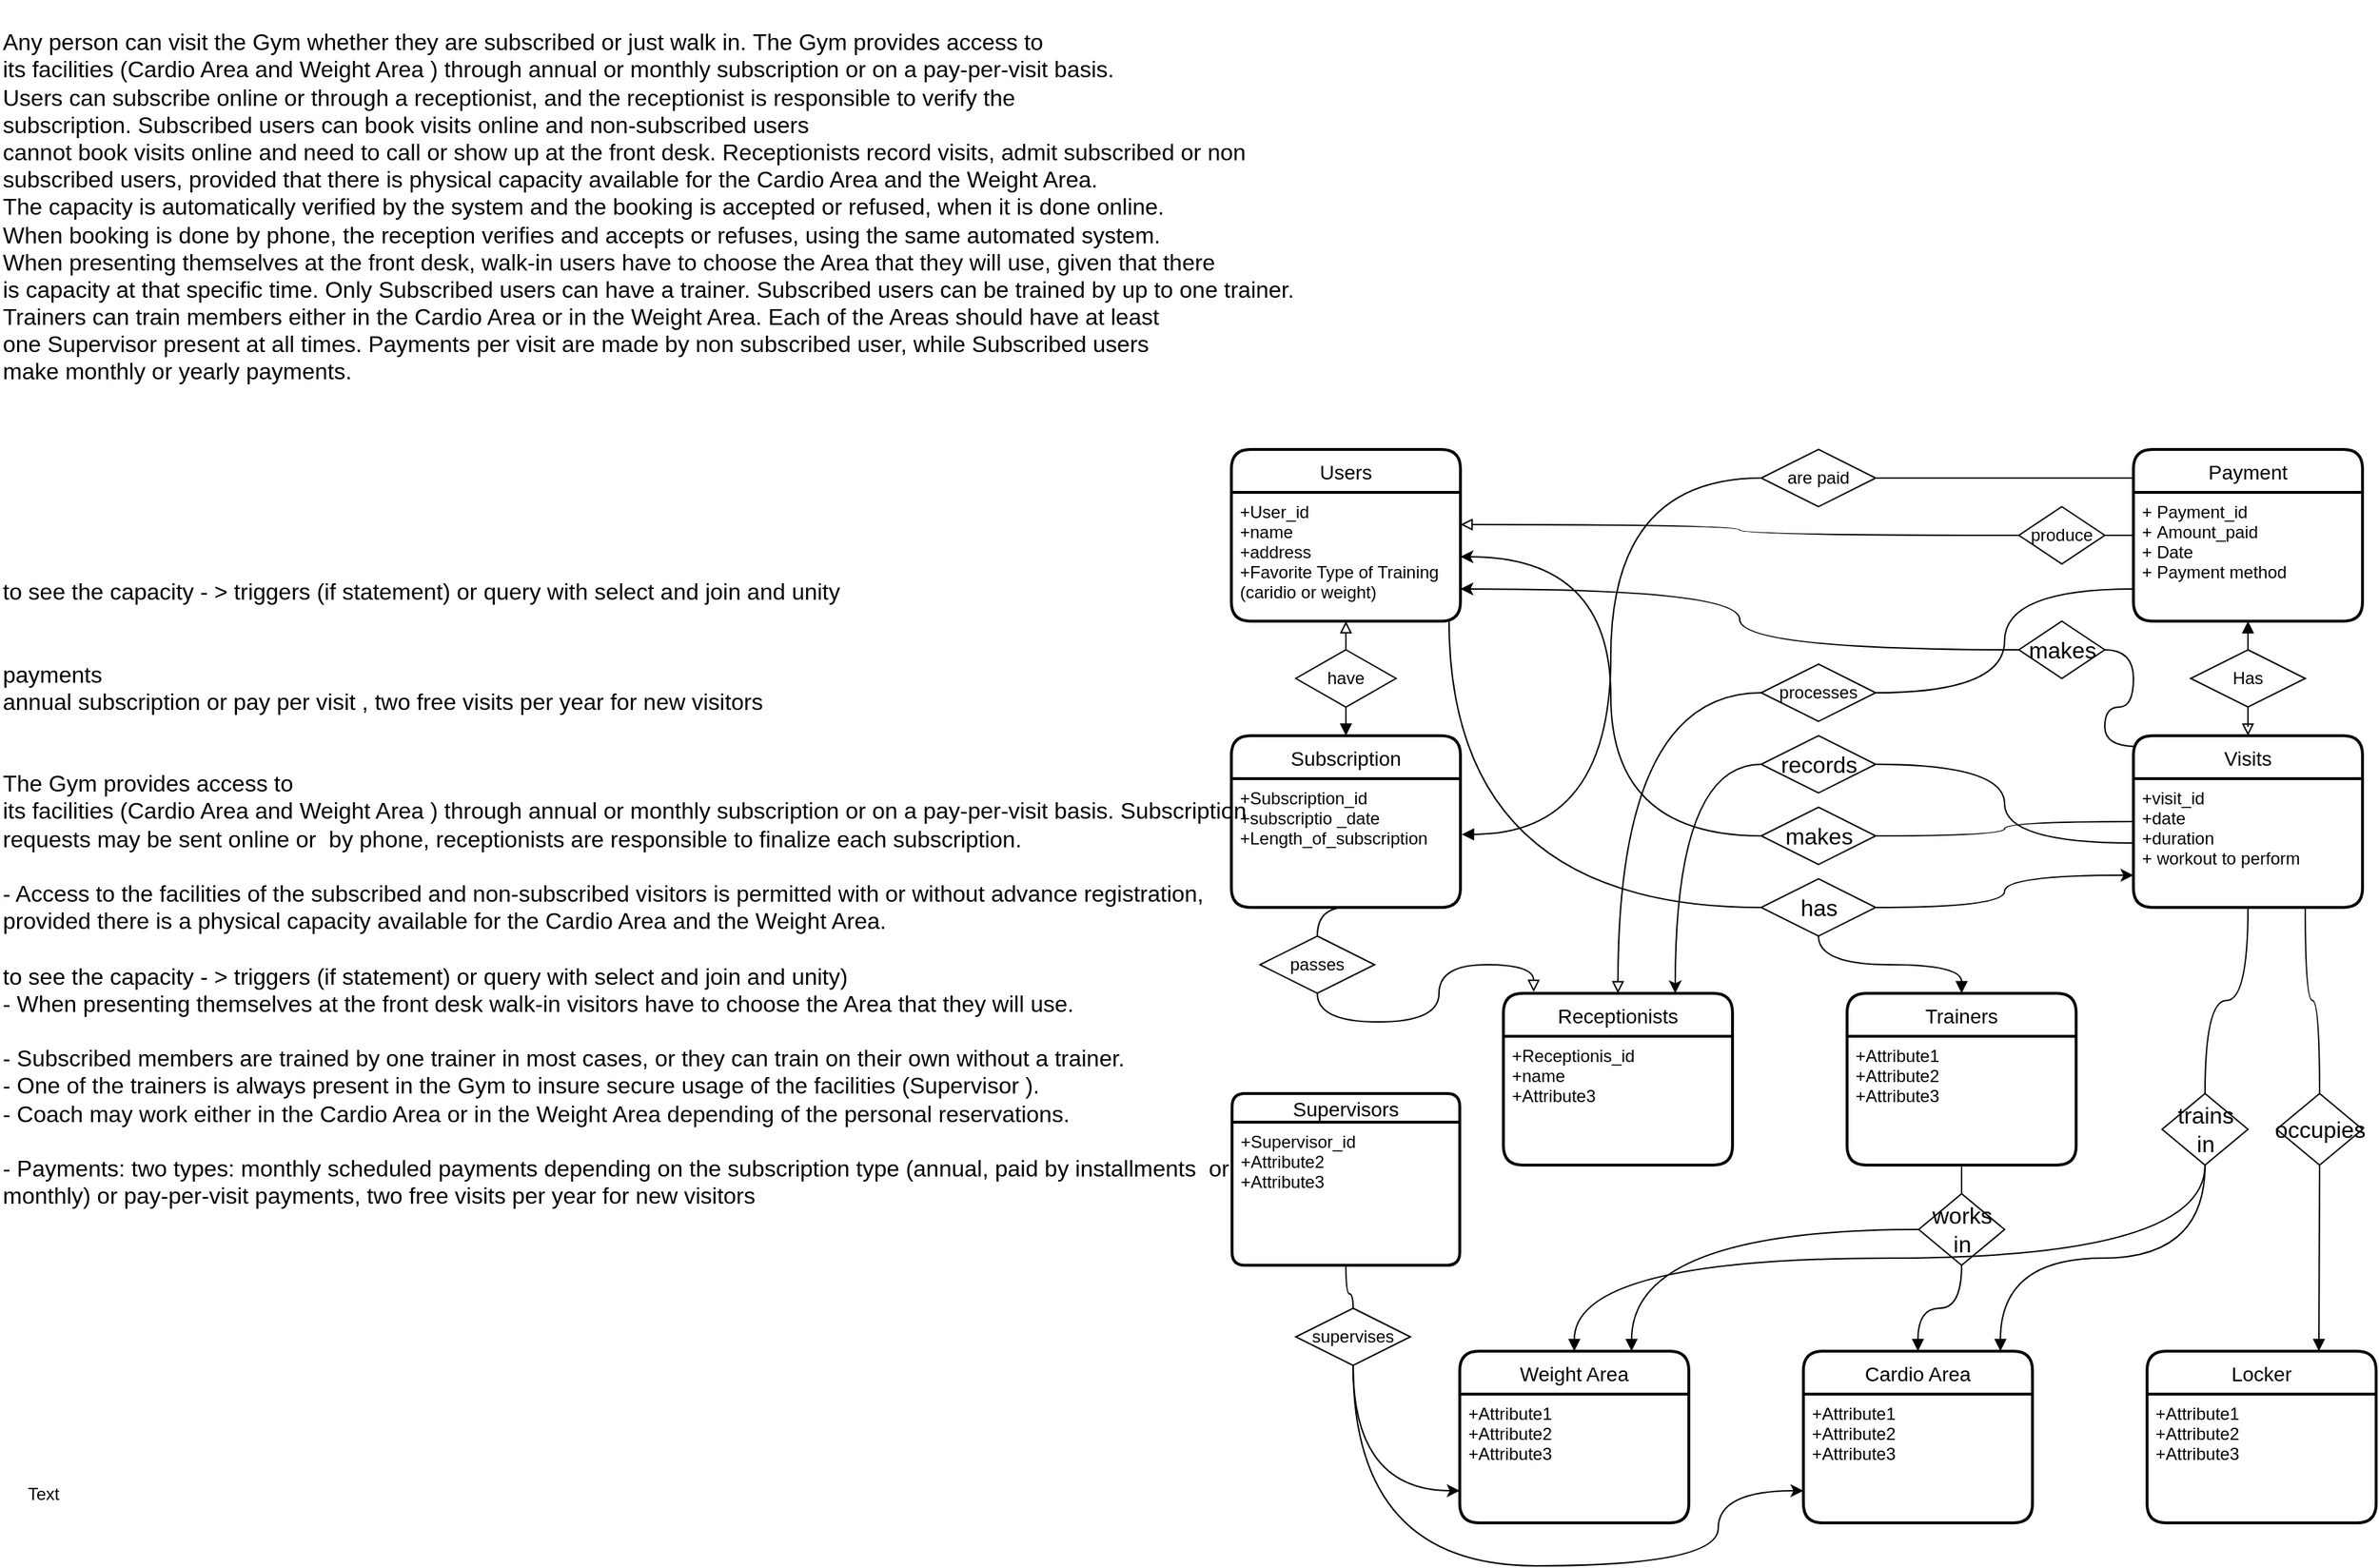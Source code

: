 <mxfile version="16.6.2" type="github" pages="2">
  <diagram id="1JMSee2UDSkdAxNfkw2s" name="Page-1">
    <mxGraphModel dx="1247" dy="4108" grid="1" gridSize="10" guides="1" tooltips="1" connect="1" arrows="1" fold="1" page="1" pageScale="1" pageWidth="850" pageHeight="1100" math="0" shadow="0">
      <root>
        <mxCell id="0" />
        <mxCell id="1" parent="0" />
        <mxCell id="L0XOrqGyj3-YNECDvazH-1" value="&lt;div style=&quot;font-size: 16px&quot; align=&quot;left&quot;&gt;&lt;br&gt;&lt;div style=&quot;font-size: 16px&quot; align=&quot;left&quot;&gt;&lt;font style=&quot;font-size: 16px&quot;&gt;Any person can visit the Gym whether they are subscribed or just walk in.&amp;nbsp;&lt;span&gt;The Gym provides access to&lt;/span&gt;&lt;br&gt;&lt;/font&gt;&lt;/div&gt;&lt;div align=&quot;left&quot;&gt;its facilities (Cardio Area and Weight Area&amp;nbsp;) through annual or monthly subscription or on a pay-per-visit basis.&lt;/div&gt;&lt;div style=&quot;font-size: 16px&quot; align=&quot;left&quot;&gt;&lt;font style=&quot;font-size: 16px&quot;&gt;Users can subscribe online or through a receptionist, and the receptionist is responsible to verify the &lt;br&gt;subscription.&lt;/font&gt;&lt;span&gt;&amp;nbsp;Subscribed users can book visits online and non-subscribed users&lt;/span&gt;&lt;/div&gt;&lt;div style=&quot;font-size: 16px&quot; align=&quot;left&quot;&gt;&lt;span&gt;cannot book visits online and need to call or show up at the front desk. Receptionists record visits, admit subscribed or non&amp;nbsp;&lt;/span&gt;&lt;/div&gt;&lt;div style=&quot;font-size: 16px&quot; align=&quot;left&quot;&gt;&lt;span&gt;subscribed users, provided that there is physical capacity available for the Cardio Area and the Weight Area.&lt;/span&gt;&lt;/div&gt;&lt;div style=&quot;font-size: 16px&quot; align=&quot;left&quot;&gt;&lt;div align=&quot;left&quot;&gt;The capacity is automatically verified by the system and the booking is accepted or refused, when it is done online.&amp;nbsp;&lt;/div&gt;&lt;div align=&quot;left&quot;&gt;When booking is done by phone, the reception verifies and accepts or refuses, using the same automated system.&amp;nbsp;&lt;/div&gt;&lt;div align=&quot;left&quot;&gt;&lt;span&gt;When presenting themselves at the front desk, walk-in users have to choose the Area that they will use, given that there&lt;/span&gt;&lt;br&gt;&lt;/div&gt;&lt;div align=&quot;left&quot;&gt;is capacity at that specific time.&amp;nbsp;&lt;span&gt;Only Subscribed users can have a trainer. Subscribed users can be trained by up to one trainer.&amp;nbsp;&lt;/span&gt;&lt;/div&gt;&lt;div align=&quot;left&quot;&gt;&lt;div align=&quot;left&quot;&gt;Trainers can train members&amp;nbsp;either in the Cardio Area or in the Weight Area. Each of the Areas should have at least&lt;/div&gt;&lt;div align=&quot;left&quot;&gt;one Supervisor present at all times.&amp;nbsp;&lt;span&gt;Payments per visit are made by non subscribed user, while Subscribed users&amp;nbsp;&lt;/span&gt;&lt;/div&gt;&lt;div align=&quot;left&quot;&gt;&lt;span&gt;make monthly or yearly payments.&amp;nbsp;&amp;nbsp;&lt;/span&gt;&lt;/div&gt;&lt;div align=&quot;left&quot;&gt;&lt;span&gt;&lt;br&gt;&lt;/span&gt;&lt;/div&gt;&lt;div align=&quot;left&quot;&gt;&lt;span&gt;&lt;br&gt;&lt;/span&gt;&lt;/div&gt;&lt;div align=&quot;left&quot;&gt;&lt;span&gt;&lt;br&gt;&lt;/span&gt;&lt;/div&gt;&lt;div align=&quot;left&quot;&gt;&lt;span&gt;&lt;br&gt;&lt;/span&gt;&lt;/div&gt;&lt;div align=&quot;left&quot;&gt;&lt;span&gt;&lt;br&gt;&lt;/span&gt;&lt;/div&gt;&lt;div align=&quot;left&quot;&gt;&lt;span&gt;&lt;br&gt;&lt;/span&gt;&lt;/div&gt;&lt;div align=&quot;left&quot;&gt;&lt;span&gt;&lt;br&gt;&lt;/span&gt;&lt;/div&gt;&lt;div align=&quot;left&quot;&gt;&lt;span&gt;to see the capacity - &amp;gt; triggers (if statement) or query with select and join and unity&amp;nbsp;&lt;/span&gt;&lt;/div&gt;&lt;/div&gt;&lt;/div&gt;&lt;div style=&quot;font-size: 16px&quot; align=&quot;left&quot;&gt;&lt;br&gt;&lt;/div&gt;&lt;div style=&quot;font-size: 16px&quot; align=&quot;left&quot;&gt;&lt;font style=&quot;font-size: 16px&quot;&gt;&lt;br&gt;&lt;/font&gt;&lt;/div&gt;&lt;div style=&quot;font-size: 16px&quot; align=&quot;left&quot;&gt;&lt;font style=&quot;font-size: 16px&quot;&gt;payments&lt;/font&gt;&lt;/div&gt;&lt;div style=&quot;font-size: 16px&quot; align=&quot;left&quot;&gt;&lt;font style=&quot;font-size: 16px&quot;&gt;annual subscription or pay per visit , two free visits per year for new visitors &lt;br&gt;&lt;/font&gt;&lt;/div&gt;&lt;div style=&quot;font-size: 16px&quot; align=&quot;left&quot;&gt;&lt;font style=&quot;font-size: 16px&quot;&gt;&lt;br&gt;&lt;/font&gt;&lt;/div&gt;&lt;div style=&quot;font-size: 16px&quot; align=&quot;left&quot;&gt;&lt;font style=&quot;font-size: 16px&quot;&gt;&lt;br&gt;&lt;/font&gt;&lt;/div&gt;&lt;div style=&quot;font-size: 16px&quot; align=&quot;left&quot;&gt;&lt;font style=&quot;font-size: 16px&quot;&gt;&lt;div align=&quot;left&quot;&gt;&lt;div align=&quot;left&quot;&gt;The Gym provides access to&lt;br&gt;&lt;/div&gt;&lt;div align=&quot;left&quot;&gt;its facilities (Cardio Area and Weight Area&amp;nbsp;) through annual or monthly subscription or on a pay-per-visit basis. Subscription&lt;br&gt;&lt;/div&gt;&lt;div align=&quot;left&quot;&gt;requests may be sent online or&amp;nbsp;&amp;nbsp;by phone, receptionists are responsible to finalize each subscription.&lt;br&gt;&lt;/div&gt;&lt;/div&gt;&lt;div align=&quot;left&quot;&gt;&lt;br&gt;- Access to the facilities of the subscribed and non-subscribed visitors is permitted&amp;nbsp;with or without advance registration,&lt;br&gt;&lt;/div&gt;&lt;div align=&quot;left&quot;&gt;provided there is a physical capacity available for the Cardio Area and the Weight Area.&lt;br&gt;&lt;/div&gt;&lt;div align=&quot;left&quot;&gt;&lt;br&gt;&lt;/div&gt;&lt;div align=&quot;left&quot;&gt;to see the capacity - &amp;gt; triggers (if statement) or query with select and join and unity)&lt;br&gt;&lt;/div&gt;&lt;div align=&quot;left&quot;&gt;- When presenting themselves at the front desk walk-in visitors have to choose the Area that they will use.&lt;br&gt;&lt;/div&gt;&lt;br style=&quot;font-size: 12px ; text-align: center&quot;&gt;&lt;div align=&quot;left&quot;&gt;-&amp;nbsp;Subscribed members&amp;nbsp;are trained by one trainer in most&amp;nbsp;cases, or they can train on their own without a trainer.&lt;br&gt;&lt;/div&gt;&lt;div style=&quot;font-size: 12px&quot; align=&quot;left&quot;&gt;&lt;font style=&quot;font-size: 16px&quot;&gt;- One of the trainers is always present in the Gym to insure secure&lt;/font&gt;&lt;font style=&quot;font-size: 16px&quot;&gt;&amp;nbsp;usage of the facilities (&lt;/font&gt;&lt;font style=&quot;font-size: 16px&quot;&gt;Supervisor&amp;nbsp;).&amp;nbsp;&lt;/font&gt;&lt;br&gt;&lt;/div&gt;&lt;div align=&quot;left&quot;&gt;- Coach&amp;nbsp;may work either in the Cardio Area or in the Weight Area depending of the personal reservations.&lt;/div&gt;&lt;div align=&quot;left&quot;&gt;&lt;br&gt;&lt;/div&gt;&lt;div align=&quot;left&quot;&gt;- Payments: two types: monthly scheduled payments depending on the subscription type (annual, paid by installments&amp;nbsp; or&lt;br&gt;&lt;/div&gt;&lt;div align=&quot;left&quot;&gt;monthly) or pay-per-visit payments, two free visits per year for new visitors&lt;/div&gt;&lt;/font&gt;&lt;/div&gt;&lt;div style=&quot;font-size: 16px&quot; align=&quot;left&quot;&gt;&lt;font style=&quot;font-size: 16px&quot;&gt;&lt;br&gt;&lt;/font&gt;&lt;/div&gt;&lt;div style=&quot;font-size: 16px&quot; align=&quot;left&quot;&gt;&lt;font style=&quot;font-size: 16px&quot;&gt;&lt;br&gt;&lt;/font&gt;&lt;/div&gt;&lt;div style=&quot;font-size: 16px&quot; align=&quot;left&quot;&gt;&lt;font style=&quot;font-size: 16px&quot;&gt;&lt;br&gt;&lt;/font&gt;&lt;/div&gt;&lt;div style=&quot;font-size: 16px&quot; align=&quot;left&quot;&gt;&lt;font style=&quot;font-size: 16px&quot;&gt;&lt;br&gt;&lt;/font&gt;&lt;/div&gt;&lt;div style=&quot;font-size: 16px&quot; align=&quot;left&quot;&gt;&lt;span&gt;&amp;nbsp;&lt;/span&gt;&lt;span&gt;&amp;nbsp;&lt;/span&gt;&lt;span&gt;&amp;nbsp;&lt;/span&gt;&lt;br&gt;&lt;/div&gt;&lt;div style=&quot;font-size: 16px&quot; align=&quot;left&quot;&gt;&lt;font style=&quot;font-size: 16px&quot;&gt;&lt;span&gt; &lt;/span&gt;&lt;span&gt; &lt;/span&gt;&lt;span&gt; &lt;/span&gt;&lt;br&gt;&lt;/font&gt;&lt;/div&gt;&amp;nbsp;&lt;br&gt;&lt;div style=&quot;font-size: 16px&quot; align=&quot;left&quot;&gt;&lt;font style=&quot;font-size: 16px&quot;&gt;&lt;br&gt;&lt;/font&gt;&lt;/div&gt;&lt;/div&gt;&lt;div style=&quot;font-size: 16px&quot; align=&quot;left&quot;&gt;&lt;font style=&quot;font-size: 16px&quot;&gt;&lt;br&gt;&lt;/font&gt;&lt;/div&gt;" style="text;html=1;align=left;verticalAlign=middle;resizable=0;points=[];autosize=1;strokeColor=none;fillColor=none;" parent="1" vertex="1">
          <mxGeometry x="20" y="-2360" width="920" height="750" as="geometry" />
        </mxCell>
        <mxCell id="L0XOrqGyj3-YNECDvazH-2" value="Users" style="swimlane;childLayout=stackLayout;horizontal=1;startSize=30;horizontalStack=0;rounded=1;fontSize=14;fontStyle=0;strokeWidth=2;resizeParent=0;resizeLast=1;shadow=0;dashed=0;align=center;" parent="1" vertex="1">
          <mxGeometry x="880" y="-2180" width="160" height="120" as="geometry" />
        </mxCell>
        <mxCell id="L0XOrqGyj3-YNECDvazH-3" value="+User_id&#xa;+name&#xa;+address&#xa;+Favorite Type of Training &#xa;(caridio or weight)&#xa;&#xa;" style="align=left;strokeColor=none;fillColor=none;spacingLeft=4;fontSize=12;verticalAlign=top;resizable=0;rotatable=0;part=1;" parent="L0XOrqGyj3-YNECDvazH-2" vertex="1">
          <mxGeometry y="30" width="160" height="90" as="geometry" />
        </mxCell>
        <mxCell id="L0XOrqGyj3-YNECDvazH-4" value="Receptionists " style="swimlane;childLayout=stackLayout;horizontal=1;startSize=30;horizontalStack=0;rounded=1;fontSize=14;fontStyle=0;strokeWidth=2;resizeParent=0;resizeLast=1;shadow=0;dashed=0;align=center;" parent="1" vertex="1">
          <mxGeometry x="1070" y="-1800" width="160" height="120" as="geometry" />
        </mxCell>
        <mxCell id="L0XOrqGyj3-YNECDvazH-5" value="+Receptionis_id&#xa;+name&#xa;+Attribute3" style="align=left;strokeColor=none;fillColor=none;spacingLeft=4;fontSize=12;verticalAlign=top;resizable=0;rotatable=0;part=1;" parent="L0XOrqGyj3-YNECDvazH-4" vertex="1">
          <mxGeometry y="30" width="160" height="90" as="geometry" />
        </mxCell>
        <mxCell id="L0XOrqGyj3-YNECDvazH-6" value="Trainers" style="swimlane;childLayout=stackLayout;horizontal=1;startSize=30;horizontalStack=0;rounded=1;fontSize=14;fontStyle=0;strokeWidth=2;resizeParent=0;resizeLast=1;shadow=0;dashed=0;align=center;" parent="1" vertex="1">
          <mxGeometry x="1310" y="-1800" width="160" height="120" as="geometry" />
        </mxCell>
        <mxCell id="L0XOrqGyj3-YNECDvazH-7" value="+Attribute1&#xa;+Attribute2&#xa;+Attribute3" style="align=left;strokeColor=none;fillColor=none;spacingLeft=4;fontSize=12;verticalAlign=top;resizable=0;rotatable=0;part=1;" parent="L0XOrqGyj3-YNECDvazH-6" vertex="1">
          <mxGeometry y="30" width="160" height="90" as="geometry" />
        </mxCell>
        <mxCell id="L0XOrqGyj3-YNECDvazH-8" value="Supervisors" style="swimlane;childLayout=stackLayout;horizontal=1;startSize=20;horizontalStack=0;rounded=1;fontSize=14;fontStyle=0;strokeWidth=2;resizeParent=0;resizeLast=1;shadow=0;dashed=0;align=center;" parent="1" vertex="1">
          <mxGeometry x="880.5" y="-1730" width="159" height="120" as="geometry" />
        </mxCell>
        <mxCell id="L0XOrqGyj3-YNECDvazH-9" value="+Supervisor_id&#xa;+Attribute2&#xa;+Attribute3" style="align=left;strokeColor=none;fillColor=none;spacingLeft=4;fontSize=12;verticalAlign=top;resizable=0;rotatable=0;part=1;" parent="L0XOrqGyj3-YNECDvazH-8" vertex="1">
          <mxGeometry y="20" width="159" height="100" as="geometry" />
        </mxCell>
        <mxCell id="L0XOrqGyj3-YNECDvazH-10" value="Cardio Area" style="swimlane;childLayout=stackLayout;horizontal=1;startSize=30;horizontalStack=0;rounded=1;fontSize=14;fontStyle=0;strokeWidth=2;resizeParent=0;resizeLast=1;shadow=0;dashed=0;align=center;" parent="1" vertex="1">
          <mxGeometry x="1279.5" y="-1550" width="160" height="120" as="geometry" />
        </mxCell>
        <mxCell id="L0XOrqGyj3-YNECDvazH-11" value="+Attribute1&#xa;+Attribute2&#xa;+Attribute3" style="align=left;strokeColor=none;fillColor=none;spacingLeft=4;fontSize=12;verticalAlign=top;resizable=0;rotatable=0;part=1;" parent="L0XOrqGyj3-YNECDvazH-10" vertex="1">
          <mxGeometry y="30" width="160" height="90" as="geometry" />
        </mxCell>
        <mxCell id="L0XOrqGyj3-YNECDvazH-12" value="Locker " style="swimlane;childLayout=stackLayout;horizontal=1;startSize=30;horizontalStack=0;rounded=1;fontSize=14;fontStyle=0;strokeWidth=2;resizeParent=0;resizeLast=1;shadow=0;dashed=0;align=center;" parent="1" vertex="1">
          <mxGeometry x="1519.5" y="-1550" width="160" height="120" as="geometry" />
        </mxCell>
        <mxCell id="L0XOrqGyj3-YNECDvazH-13" value="+Attribute1&#xa;+Attribute2&#xa;+Attribute3" style="align=left;strokeColor=none;fillColor=none;spacingLeft=4;fontSize=12;verticalAlign=top;resizable=0;rotatable=0;part=1;" parent="L0XOrqGyj3-YNECDvazH-12" vertex="1">
          <mxGeometry y="30" width="160" height="90" as="geometry" />
        </mxCell>
        <mxCell id="L0XOrqGyj3-YNECDvazH-14" value="Weight Area" style="swimlane;childLayout=stackLayout;horizontal=1;startSize=30;horizontalStack=0;rounded=1;fontSize=14;fontStyle=0;strokeWidth=2;resizeParent=0;resizeLast=1;shadow=0;dashed=0;align=center;" parent="1" vertex="1">
          <mxGeometry x="1039.5" y="-1550" width="160" height="120" as="geometry" />
        </mxCell>
        <mxCell id="L0XOrqGyj3-YNECDvazH-15" value="+Attribute1&#xa;+Attribute2&#xa;+Attribute3" style="align=left;strokeColor=none;fillColor=none;spacingLeft=4;fontSize=12;verticalAlign=top;resizable=0;rotatable=0;part=1;" parent="L0XOrqGyj3-YNECDvazH-14" vertex="1">
          <mxGeometry y="30" width="160" height="90" as="geometry" />
        </mxCell>
        <mxCell id="L0XOrqGyj3-YNECDvazH-16" style="edgeStyle=orthogonalEdgeStyle;rounded=0;orthogonalLoop=1;jettySize=auto;html=1;fontSize=16;endArrow=none;endFill=0;curved=1;exitX=0;exitY=0.5;exitDx=0;exitDy=0;entryX=0.95;entryY=0.989;entryDx=0;entryDy=0;entryPerimeter=0;" parent="1" source="L0XOrqGyj3-YNECDvazH-18" target="L0XOrqGyj3-YNECDvazH-3" edge="1">
          <mxGeometry relative="1" as="geometry">
            <mxPoint x="1030" y="-2070" as="targetPoint" />
          </mxGeometry>
        </mxCell>
        <mxCell id="L0XOrqGyj3-YNECDvazH-17" style="edgeStyle=orthogonalEdgeStyle;curved=1;orthogonalLoop=1;jettySize=auto;html=1;entryX=0.5;entryY=0;entryDx=0;entryDy=0;endArrow=block;endFill=1;exitX=0.5;exitY=1;exitDx=0;exitDy=0;" parent="1" source="L0XOrqGyj3-YNECDvazH-18" target="L0XOrqGyj3-YNECDvazH-6" edge="1">
          <mxGeometry relative="1" as="geometry" />
        </mxCell>
        <mxCell id="pXAxvWOuB3EgA2IOpRoH-1" style="edgeStyle=orthogonalEdgeStyle;rounded=0;orthogonalLoop=1;jettySize=auto;html=1;exitX=1;exitY=0.5;exitDx=0;exitDy=0;entryX=0;entryY=0.75;entryDx=0;entryDy=0;curved=1;" parent="1" source="L0XOrqGyj3-YNECDvazH-18" target="L0XOrqGyj3-YNECDvazH-28" edge="1">
          <mxGeometry relative="1" as="geometry" />
        </mxCell>
        <mxCell id="L0XOrqGyj3-YNECDvazH-18" value="has" style="shape=rhombus;html=1;dashed=0;whitespace=wrap;perimeter=rhombusPerimeter;fontSize=16;" parent="1" vertex="1">
          <mxGeometry x="1250" y="-1880" width="80" height="40" as="geometry" />
        </mxCell>
        <mxCell id="L0XOrqGyj3-YNECDvazH-19" style="edgeStyle=orthogonalEdgeStyle;curved=1;rounded=0;orthogonalLoop=1;jettySize=auto;html=1;entryX=0.5;entryY=1;entryDx=0;entryDy=0;fontSize=16;startArrow=none;startFill=0;endArrow=none;endFill=0;" parent="1" source="L0XOrqGyj3-YNECDvazH-21" target="L0XOrqGyj3-YNECDvazH-7" edge="1">
          <mxGeometry relative="1" as="geometry" />
        </mxCell>
        <mxCell id="L0XOrqGyj3-YNECDvazH-20" style="edgeStyle=orthogonalEdgeStyle;curved=1;rounded=0;orthogonalLoop=1;jettySize=auto;html=1;exitX=0.5;exitY=1;exitDx=0;exitDy=0;entryX=0.5;entryY=0;entryDx=0;entryDy=0;fontSize=16;startArrow=none;startFill=0;endArrow=block;endFill=1;" parent="1" source="L0XOrqGyj3-YNECDvazH-21" target="L0XOrqGyj3-YNECDvazH-10" edge="1">
          <mxGeometry relative="1" as="geometry" />
        </mxCell>
        <mxCell id="L0XOrqGyj3-YNECDvazH-21" value="&lt;div&gt;works &lt;br&gt;&lt;/div&gt;&lt;div&gt;in&lt;/div&gt;" style="shape=rhombus;html=1;dashed=0;whitespace=wrap;perimeter=rhombusPerimeter;fontSize=16;" parent="1" vertex="1">
          <mxGeometry x="1360" y="-1660" width="60" height="50" as="geometry" />
        </mxCell>
        <mxCell id="L0XOrqGyj3-YNECDvazH-22" style="edgeStyle=orthogonalEdgeStyle;curved=1;rounded=0;orthogonalLoop=1;jettySize=auto;html=1;fontSize=16;startArrow=none;startFill=0;endArrow=block;endFill=1;entryX=0.75;entryY=0;entryDx=0;entryDy=0;exitX=0;exitY=0.5;exitDx=0;exitDy=0;" parent="1" source="L0XOrqGyj3-YNECDvazH-21" target="L0XOrqGyj3-YNECDvazH-14" edge="1">
          <mxGeometry relative="1" as="geometry">
            <mxPoint x="1270" y="-1295" as="sourcePoint" />
            <mxPoint x="1160" y="-1265" as="targetPoint" />
          </mxGeometry>
        </mxCell>
        <mxCell id="L0XOrqGyj3-YNECDvazH-23" style="edgeStyle=orthogonalEdgeStyle;curved=1;rounded=0;orthogonalLoop=1;jettySize=auto;html=1;entryX=1;entryY=0.5;entryDx=0;entryDy=0;fontSize=16;startArrow=none;startFill=0;endArrow=classic;endFill=1;" parent="1" source="L0XOrqGyj3-YNECDvazH-25" target="L0XOrqGyj3-YNECDvazH-3" edge="1">
          <mxGeometry relative="1" as="geometry">
            <mxPoint x="1250" y="-1730" as="sourcePoint" />
            <mxPoint x="930" y="-1627.5" as="targetPoint" />
          </mxGeometry>
        </mxCell>
        <mxCell id="L0XOrqGyj3-YNECDvazH-24" style="edgeStyle=orthogonalEdgeStyle;curved=1;rounded=0;orthogonalLoop=1;jettySize=auto;html=1;entryX=0;entryY=0.5;entryDx=0;entryDy=0;fontSize=16;startArrow=none;startFill=0;endArrow=none;endFill=0;exitX=1;exitY=0.5;exitDx=0;exitDy=0;" parent="1" source="L0XOrqGyj3-YNECDvazH-25" target="L0XOrqGyj3-YNECDvazH-27" edge="1">
          <mxGeometry relative="1" as="geometry" />
        </mxCell>
        <mxCell id="L0XOrqGyj3-YNECDvazH-25" value="makes" style="shape=rhombus;html=1;dashed=0;whitespace=wrap;perimeter=rhombusPerimeter;fontSize=16;" parent="1" vertex="1">
          <mxGeometry x="1250" y="-1930" width="80" height="40" as="geometry" />
        </mxCell>
        <mxCell id="L0XOrqGyj3-YNECDvazH-26" style="edgeStyle=orthogonalEdgeStyle;curved=1;orthogonalLoop=1;jettySize=auto;html=1;entryX=1;entryY=0.75;entryDx=0;entryDy=0;endArrow=classic;endFill=1;startArrow=none;" parent="1" source="L0XOrqGyj3-YNECDvazH-43" target="L0XOrqGyj3-YNECDvazH-3" edge="1">
          <mxGeometry relative="1" as="geometry">
            <mxPoint x="1340.0" y="-2105" as="targetPoint" />
          </mxGeometry>
        </mxCell>
        <mxCell id="L0XOrqGyj3-YNECDvazH-27" value="Visits" style="swimlane;childLayout=stackLayout;horizontal=1;startSize=30;horizontalStack=0;rounded=1;fontSize=14;fontStyle=0;strokeWidth=2;resizeParent=0;resizeLast=1;shadow=0;dashed=0;align=center;" parent="1" vertex="1">
          <mxGeometry x="1510" y="-1980" width="160" height="120" as="geometry" />
        </mxCell>
        <mxCell id="L0XOrqGyj3-YNECDvazH-28" value="+visit_id&#xa;+date&#xa;+duration&#xa;+ workout to perform" style="align=left;strokeColor=none;fillColor=none;spacingLeft=4;fontSize=12;verticalAlign=top;resizable=0;rotatable=0;part=1;" parent="L0XOrqGyj3-YNECDvazH-27" vertex="1">
          <mxGeometry y="30" width="160" height="90" as="geometry" />
        </mxCell>
        <mxCell id="L0XOrqGyj3-YNECDvazH-29" value="" style="edgeStyle=orthogonalEdgeStyle;curved=1;rounded=0;orthogonalLoop=1;jettySize=auto;html=1;fontSize=16;startArrow=none;startFill=0;endArrow=block;endFill=1;entryX=0.75;entryY=0;entryDx=0;entryDy=0;" parent="1" source="L0XOrqGyj3-YNECDvazH-31" target="L0XOrqGyj3-YNECDvazH-12" edge="1">
          <mxGeometry relative="1" as="geometry" />
        </mxCell>
        <mxCell id="L0XOrqGyj3-YNECDvazH-30" style="rounded=0;orthogonalLoop=1;jettySize=auto;html=1;entryX=0.75;entryY=1;entryDx=0;entryDy=0;fontSize=16;startArrow=none;startFill=0;endArrow=none;endFill=0;exitX=0.5;exitY=0;exitDx=0;exitDy=0;edgeStyle=orthogonalEdgeStyle;curved=1;" parent="1" source="L0XOrqGyj3-YNECDvazH-31" target="L0XOrqGyj3-YNECDvazH-28" edge="1">
          <mxGeometry relative="1" as="geometry" />
        </mxCell>
        <mxCell id="L0XOrqGyj3-YNECDvazH-31" value="occupies " style="shape=rhombus;html=1;dashed=0;whitespace=wrap;perimeter=rhombusPerimeter;fontSize=16;" parent="1" vertex="1">
          <mxGeometry x="1610" y="-1730" width="60" height="50" as="geometry" />
        </mxCell>
        <mxCell id="L0XOrqGyj3-YNECDvazH-32" style="edgeStyle=orthogonalEdgeStyle;curved=1;rounded=0;orthogonalLoop=1;jettySize=auto;html=1;fontSize=16;startArrow=none;startFill=0;endArrow=none;endFill=0;" parent="1" source="L0XOrqGyj3-YNECDvazH-35" target="L0XOrqGyj3-YNECDvazH-28" edge="1">
          <mxGeometry relative="1" as="geometry">
            <mxPoint x="1580" y="-1535" as="targetPoint" />
          </mxGeometry>
        </mxCell>
        <mxCell id="L0XOrqGyj3-YNECDvazH-33" style="edgeStyle=orthogonalEdgeStyle;curved=1;rounded=0;orthogonalLoop=1;jettySize=auto;html=1;fontSize=16;startArrow=none;startFill=0;endArrow=block;endFill=1;exitX=0.5;exitY=1;exitDx=0;exitDy=0;" parent="1" source="L0XOrqGyj3-YNECDvazH-35" target="L0XOrqGyj3-YNECDvazH-14" edge="1">
          <mxGeometry relative="1" as="geometry" />
        </mxCell>
        <mxCell id="L0XOrqGyj3-YNECDvazH-34" style="edgeStyle=orthogonalEdgeStyle;curved=1;rounded=0;orthogonalLoop=1;jettySize=auto;html=1;entryX=0.86;entryY=0;entryDx=0;entryDy=0;fontSize=16;startArrow=none;startFill=0;endArrow=block;endFill=1;exitX=0.5;exitY=1;exitDx=0;exitDy=0;entryPerimeter=0;" parent="1" source="L0XOrqGyj3-YNECDvazH-35" target="L0XOrqGyj3-YNECDvazH-10" edge="1">
          <mxGeometry relative="1" as="geometry" />
        </mxCell>
        <mxCell id="L0XOrqGyj3-YNECDvazH-35" value="&lt;div&gt;trains &lt;br&gt;&lt;/div&gt;&lt;div&gt;in&lt;/div&gt;" style="shape=rhombus;html=1;dashed=0;whitespace=wrap;perimeter=rhombusPerimeter;fontSize=16;" parent="1" vertex="1">
          <mxGeometry x="1530" y="-1730" width="60" height="50" as="geometry" />
        </mxCell>
        <mxCell id="L0XOrqGyj3-YNECDvazH-36" value="" style="edgeStyle=orthogonalEdgeStyle;curved=1;rounded=0;orthogonalLoop=1;jettySize=auto;html=1;fontSize=16;startArrow=none;startFill=0;endArrow=classic;endFill=1;entryX=0.75;entryY=0;entryDx=0;entryDy=0;" parent="1" source="L0XOrqGyj3-YNECDvazH-38" target="L0XOrqGyj3-YNECDvazH-4" edge="1">
          <mxGeometry relative="1" as="geometry" />
        </mxCell>
        <mxCell id="L0XOrqGyj3-YNECDvazH-37" value="" style="edgeStyle=orthogonalEdgeStyle;curved=1;rounded=0;orthogonalLoop=1;jettySize=auto;html=1;fontSize=16;startArrow=none;startFill=0;endArrow=none;endFill=0;entryX=0;entryY=0.5;entryDx=0;entryDy=0;exitX=1;exitY=0.5;exitDx=0;exitDy=0;" parent="1" source="L0XOrqGyj3-YNECDvazH-38" target="L0XOrqGyj3-YNECDvazH-28" edge="1">
          <mxGeometry relative="1" as="geometry" />
        </mxCell>
        <mxCell id="L0XOrqGyj3-YNECDvazH-39" value="Payment" style="swimlane;childLayout=stackLayout;horizontal=1;startSize=30;horizontalStack=0;rounded=1;fontSize=14;fontStyle=0;strokeWidth=2;resizeParent=0;resizeLast=1;shadow=0;dashed=0;align=center;" parent="1" vertex="1">
          <mxGeometry x="1510" y="-2180" width="160" height="120" as="geometry" />
        </mxCell>
        <mxCell id="L0XOrqGyj3-YNECDvazH-40" value="+ Payment_id&#xa;+ Amount_paid&#xa;+ Date&#xa;+ Payment method&#xa;" style="align=left;strokeColor=none;fillColor=none;spacingLeft=4;fontSize=12;verticalAlign=top;resizable=0;rotatable=0;part=1;" parent="L0XOrqGyj3-YNECDvazH-39" vertex="1">
          <mxGeometry y="30" width="160" height="90" as="geometry" />
        </mxCell>
        <mxCell id="L0XOrqGyj3-YNECDvazH-43" value="makes" style="shape=rhombus;html=1;dashed=0;whitespace=wrap;perimeter=rhombusPerimeter;fontSize=16;" parent="1" vertex="1">
          <mxGeometry x="1430" y="-2060" width="60" height="40" as="geometry" />
        </mxCell>
        <mxCell id="L0XOrqGyj3-YNECDvazH-44" value="" style="orthogonalLoop=1;jettySize=auto;html=1;entryX=1;entryY=0.5;entryDx=0;entryDy=0;endArrow=none;endFill=1;exitX=0.009;exitY=0.062;exitDx=0;exitDy=0;exitPerimeter=0;edgeStyle=orthogonalEdgeStyle;curved=1;" parent="1" source="L0XOrqGyj3-YNECDvazH-27" target="L0XOrqGyj3-YNECDvazH-43" edge="1">
          <mxGeometry relative="1" as="geometry">
            <mxPoint x="1530.0" y="-1609.923" as="sourcePoint" />
            <mxPoint x="1410.0" y="-1735" as="targetPoint" />
          </mxGeometry>
        </mxCell>
        <mxCell id="L0XOrqGyj3-YNECDvazH-45" style="edgeStyle=orthogonalEdgeStyle;curved=1;orthogonalLoop=1;jettySize=auto;html=1;entryX=0;entryY=0.75;entryDx=0;entryDy=0;endArrow=classic;endFill=1;exitX=0.5;exitY=1;exitDx=0;exitDy=0;" parent="1" source="L0XOrqGyj3-YNECDvazH-47" target="L0XOrqGyj3-YNECDvazH-15" edge="1">
          <mxGeometry relative="1" as="geometry" />
        </mxCell>
        <mxCell id="L0XOrqGyj3-YNECDvazH-46" style="edgeStyle=orthogonalEdgeStyle;curved=1;orthogonalLoop=1;jettySize=auto;html=1;entryX=0;entryY=0.75;entryDx=0;entryDy=0;endArrow=classic;endFill=1;exitX=0.5;exitY=1;exitDx=0;exitDy=0;" parent="1" source="L0XOrqGyj3-YNECDvazH-47" target="L0XOrqGyj3-YNECDvazH-11" edge="1">
          <mxGeometry relative="1" as="geometry">
            <Array as="points">
              <mxPoint x="965" y="-1400" />
              <mxPoint x="1220" y="-1400" />
              <mxPoint x="1220" y="-1452" />
            </Array>
          </mxGeometry>
        </mxCell>
        <mxCell id="L0XOrqGyj3-YNECDvazH-47" value="supervises" style="rhombus;whiteSpace=wrap;html=1;" parent="1" vertex="1">
          <mxGeometry x="925" y="-1580" width="80" height="40" as="geometry" />
        </mxCell>
        <mxCell id="L0XOrqGyj3-YNECDvazH-49" value="Subscription" style="swimlane;childLayout=stackLayout;horizontal=1;startSize=30;horizontalStack=0;rounded=1;fontSize=14;fontStyle=0;strokeWidth=2;resizeParent=0;resizeLast=1;shadow=0;dashed=0;align=center;" parent="1" vertex="1">
          <mxGeometry x="880" y="-1980" width="160" height="120" as="geometry" />
        </mxCell>
        <mxCell id="L0XOrqGyj3-YNECDvazH-50" value="+Subscription_id&#xa;+subscriptio _date&#xa;+Length_of_subscription&#xa;&#xa;" style="align=left;strokeColor=none;fillColor=none;spacingLeft=4;fontSize=12;verticalAlign=top;resizable=0;rotatable=0;part=1;" parent="L0XOrqGyj3-YNECDvazH-49" vertex="1">
          <mxGeometry y="30" width="160" height="90" as="geometry" />
        </mxCell>
        <mxCell id="L0XOrqGyj3-YNECDvazH-51" style="edgeStyle=orthogonalEdgeStyle;curved=1;orthogonalLoop=1;jettySize=auto;html=1;endArrow=block;endFill=0;" parent="1" source="L0XOrqGyj3-YNECDvazH-53" target="L0XOrqGyj3-YNECDvazH-27" edge="1">
          <mxGeometry relative="1" as="geometry" />
        </mxCell>
        <mxCell id="L0XOrqGyj3-YNECDvazH-52" style="edgeStyle=orthogonalEdgeStyle;curved=1;orthogonalLoop=1;jettySize=auto;html=1;endArrow=block;endFill=1;" parent="1" source="L0XOrqGyj3-YNECDvazH-53" target="L0XOrqGyj3-YNECDvazH-40" edge="1">
          <mxGeometry relative="1" as="geometry" />
        </mxCell>
        <mxCell id="L0XOrqGyj3-YNECDvazH-53" value="Has" style="rhombus;whiteSpace=wrap;html=1;" parent="1" vertex="1">
          <mxGeometry x="1550" y="-2040" width="80" height="40" as="geometry" />
        </mxCell>
        <mxCell id="L0XOrqGyj3-YNECDvazH-54" style="orthogonalLoop=1;jettySize=auto;html=1;endArrow=block;endFill=1;exitX=0.5;exitY=1;exitDx=0;exitDy=0;entryX=0.5;entryY=0;entryDx=0;entryDy=0;edgeStyle=orthogonalEdgeStyle;curved=1;" parent="1" source="L0XOrqGyj3-YNECDvazH-56" target="L0XOrqGyj3-YNECDvazH-49" edge="1">
          <mxGeometry relative="1" as="geometry">
            <mxPoint x="970" y="-1940" as="targetPoint" />
          </mxGeometry>
        </mxCell>
        <mxCell id="L0XOrqGyj3-YNECDvazH-55" style="orthogonalLoop=1;jettySize=auto;html=1;entryX=0.5;entryY=1;entryDx=0;entryDy=0;endArrow=block;endFill=0;exitX=0.5;exitY=0;exitDx=0;exitDy=0;edgeStyle=orthogonalEdgeStyle;curved=1;" parent="1" source="L0XOrqGyj3-YNECDvazH-56" target="L0XOrqGyj3-YNECDvazH-3" edge="1">
          <mxGeometry relative="1" as="geometry">
            <mxPoint x="850" y="-1680" as="targetPoint" />
          </mxGeometry>
        </mxCell>
        <mxCell id="L0XOrqGyj3-YNECDvazH-56" value="have" style="rhombus;whiteSpace=wrap;html=1;" parent="1" vertex="1">
          <mxGeometry x="925" y="-2040" width="70" height="40" as="geometry" />
        </mxCell>
        <mxCell id="L0XOrqGyj3-YNECDvazH-57" style="edgeStyle=orthogonalEdgeStyle;curved=1;orthogonalLoop=1;jettySize=auto;html=1;endArrow=block;endFill=0;" parent="1" source="L0XOrqGyj3-YNECDvazH-59" target="L0XOrqGyj3-YNECDvazH-4" edge="1">
          <mxGeometry relative="1" as="geometry" />
        </mxCell>
        <mxCell id="L0XOrqGyj3-YNECDvazH-58" style="edgeStyle=orthogonalEdgeStyle;curved=1;orthogonalLoop=1;jettySize=auto;html=1;entryX=0;entryY=0.75;entryDx=0;entryDy=0;endArrow=none;endFill=0;" parent="1" source="L0XOrqGyj3-YNECDvazH-59" target="L0XOrqGyj3-YNECDvazH-40" edge="1">
          <mxGeometry relative="1" as="geometry" />
        </mxCell>
        <mxCell id="L0XOrqGyj3-YNECDvazH-59" value="processes" style="rhombus;whiteSpace=wrap;html=1;" parent="1" vertex="1">
          <mxGeometry x="1250" y="-2030" width="80" height="40" as="geometry" />
        </mxCell>
        <mxCell id="L0XOrqGyj3-YNECDvazH-60" style="edgeStyle=orthogonalEdgeStyle;curved=1;orthogonalLoop=1;jettySize=auto;html=1;entryX=0.132;entryY=-0.008;entryDx=0;entryDy=0;entryPerimeter=0;endArrow=block;endFill=0;exitX=0.5;exitY=1;exitDx=0;exitDy=0;" parent="1" source="L0XOrqGyj3-YNECDvazH-62" target="L0XOrqGyj3-YNECDvazH-4" edge="1">
          <mxGeometry relative="1" as="geometry" />
        </mxCell>
        <mxCell id="L0XOrqGyj3-YNECDvazH-61" style="edgeStyle=orthogonalEdgeStyle;curved=1;orthogonalLoop=1;jettySize=auto;html=1;entryX=0.5;entryY=1;entryDx=0;entryDy=0;endArrow=none;endFill=0;" parent="1" source="L0XOrqGyj3-YNECDvazH-62" target="L0XOrqGyj3-YNECDvazH-50" edge="1">
          <mxGeometry relative="1" as="geometry" />
        </mxCell>
        <mxCell id="L0XOrqGyj3-YNECDvazH-62" value="passes" style="rhombus;whiteSpace=wrap;html=1;" parent="1" vertex="1">
          <mxGeometry x="900" y="-1840" width="80" height="40" as="geometry" />
        </mxCell>
        <mxCell id="L0XOrqGyj3-YNECDvazH-63" value="" style="edgeStyle=orthogonalEdgeStyle;curved=1;orthogonalLoop=1;jettySize=auto;html=1;endArrow=none;endFill=0;startArrow=none;startFill=0;exitX=1;exitY=0.5;exitDx=0;exitDy=0;" parent="1" source="pXAxvWOuB3EgA2IOpRoH-2" target="L0XOrqGyj3-YNECDvazH-39" edge="1">
          <mxGeometry relative="1" as="geometry">
            <Array as="points" />
            <mxPoint x="1390" y="-2119.933" as="sourcePoint" />
            <mxPoint x="1600" y="-2010" as="targetPoint" />
          </mxGeometry>
        </mxCell>
        <mxCell id="pXAxvWOuB3EgA2IOpRoH-2" value="produce" style="rhombus;whiteSpace=wrap;html=1;" parent="1" vertex="1">
          <mxGeometry x="1430" y="-2140" width="60" height="40" as="geometry" />
        </mxCell>
        <mxCell id="pXAxvWOuB3EgA2IOpRoH-3" value="" style="orthogonalLoop=1;jettySize=auto;html=1;entryX=0;entryY=0.5;entryDx=0;entryDy=0;endArrow=none;endFill=0;startArrow=block;startFill=0;exitX=1;exitY=0.25;exitDx=0;exitDy=0;edgeStyle=orthogonalEdgeStyle;curved=1;" parent="1" source="L0XOrqGyj3-YNECDvazH-3" target="pXAxvWOuB3EgA2IOpRoH-2" edge="1">
          <mxGeometry relative="1" as="geometry">
            <mxPoint x="1340.0" y="-2127.5" as="sourcePoint" />
            <mxPoint x="1596.667" y="-2106.667" as="targetPoint" />
          </mxGeometry>
        </mxCell>
        <mxCell id="L0XOrqGyj3-YNECDvazH-38" value="records" style="shape=rhombus;html=1;dashed=0;whitespace=wrap;perimeter=rhombusPerimeter;fontSize=16;" parent="1" vertex="1">
          <mxGeometry x="1250" y="-1980" width="80" height="40" as="geometry" />
        </mxCell>
        <mxCell id="p9I0wW-oWTa7kuHZ8tq4-2" style="edgeStyle=orthogonalEdgeStyle;curved=1;orthogonalLoop=1;jettySize=auto;html=1;endArrow=none;endFill=0;" parent="1" source="L0XOrqGyj3-YNECDvazH-9" target="L0XOrqGyj3-YNECDvazH-47" edge="1">
          <mxGeometry relative="1" as="geometry" />
        </mxCell>
        <mxCell id="TmbbDRr6-DRs6a-UMzAk-1" value="Text" style="text;html=1;align=center;verticalAlign=middle;resizable=0;points=[];autosize=1;strokeColor=none;fillColor=none;" parent="1" vertex="1">
          <mxGeometry x="30" y="-1460" width="40" height="20" as="geometry" />
        </mxCell>
        <mxCell id="_lbLUBeBdBiJk0yAhDCx-2" style="rounded=0;orthogonalLoop=1;jettySize=auto;html=1;entryX=0;entryY=0.167;entryDx=0;entryDy=0;startArrow=none;startFill=0;endArrow=none;endFill=0;exitX=1;exitY=0.5;exitDx=0;exitDy=0;edgeStyle=orthogonalEdgeStyle;curved=1;entryPerimeter=0;" parent="1" source="_lbLUBeBdBiJk0yAhDCx-5" target="L0XOrqGyj3-YNECDvazH-39" edge="1">
          <mxGeometry relative="1" as="geometry" />
        </mxCell>
        <mxCell id="_lbLUBeBdBiJk0yAhDCx-5" value="are paid" style="rhombus;whiteSpace=wrap;html=1;" parent="1" vertex="1">
          <mxGeometry x="1250" y="-2180" width="80" height="40" as="geometry" />
        </mxCell>
        <mxCell id="_lbLUBeBdBiJk0yAhDCx-6" value="" style="rounded=0;orthogonalLoop=1;jettySize=auto;html=1;entryX=0;entryY=0.5;entryDx=0;entryDy=0;startArrow=block;startFill=1;endArrow=none;endFill=1;exitX=1.006;exitY=0.433;exitDx=0;exitDy=0;exitPerimeter=0;edgeStyle=orthogonalEdgeStyle;curved=1;" parent="1" source="L0XOrqGyj3-YNECDvazH-50" target="_lbLUBeBdBiJk0yAhDCx-5" edge="1">
          <mxGeometry relative="1" as="geometry">
            <mxPoint x="1040" y="-1905" as="sourcePoint" />
            <mxPoint x="1510" y="-2180" as="targetPoint" />
          </mxGeometry>
        </mxCell>
      </root>
    </mxGraphModel>
  </diagram>
  <diagram id="QqnNpOu0w_UOjkraV2tt" name="Table creation">
    <mxGraphModel dx="1043" dy="581" grid="1" gridSize="10" guides="1" tooltips="1" connect="1" arrows="1" fold="1" page="1" pageScale="1" pageWidth="850" pageHeight="1100" math="0" shadow="0">
      <root>
        <mxCell id="mHffD-b_kKgBGCKh0JiN-0" />
        <mxCell id="mHffD-b_kKgBGCKh0JiN-1" parent="mHffD-b_kKgBGCKh0JiN-0" />
      </root>
    </mxGraphModel>
  </diagram>
</mxfile>
